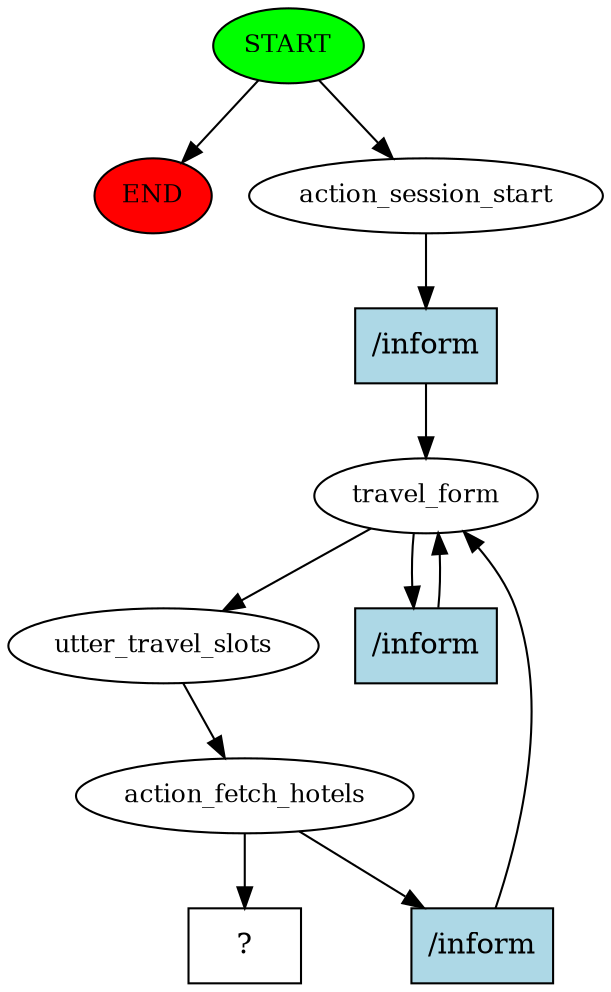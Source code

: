 digraph  {
0 [class="start active", fillcolor=green, fontsize=12, label=START, style=filled];
"-1" [class=end, fillcolor=red, fontsize=12, label=END, style=filled];
1 [class=active, fontsize=12, label=action_session_start];
2 [class=active, fontsize=12, label=travel_form];
4 [class=active, fontsize=12, label=utter_travel_slots];
5 [class=active, fontsize=12, label=action_fetch_hotels];
9 [class="intent dashed active", label="  ?  ", shape=rect];
10 [class="intent active", fillcolor=lightblue, label="/inform", shape=rect, style=filled];
11 [class="intent active", fillcolor=lightblue, label="/inform", shape=rect, style=filled];
12 [class="intent active", fillcolor=lightblue, label="/inform", shape=rect, style=filled];
0 -> "-1"  [class="", key=NONE, label=""];
0 -> 1  [class=active, key=NONE, label=""];
1 -> 10  [class=active, key=0];
2 -> 4  [class=active, key=NONE, label=""];
2 -> 11  [class=active, key=0];
4 -> 5  [class=active, key=NONE, label=""];
5 -> 9  [class=active, key=NONE, label=""];
5 -> 12  [class=active, key=0];
10 -> 2  [class=active, key=0];
11 -> 2  [class=active, key=0];
12 -> 2  [class=active, key=0];
}
